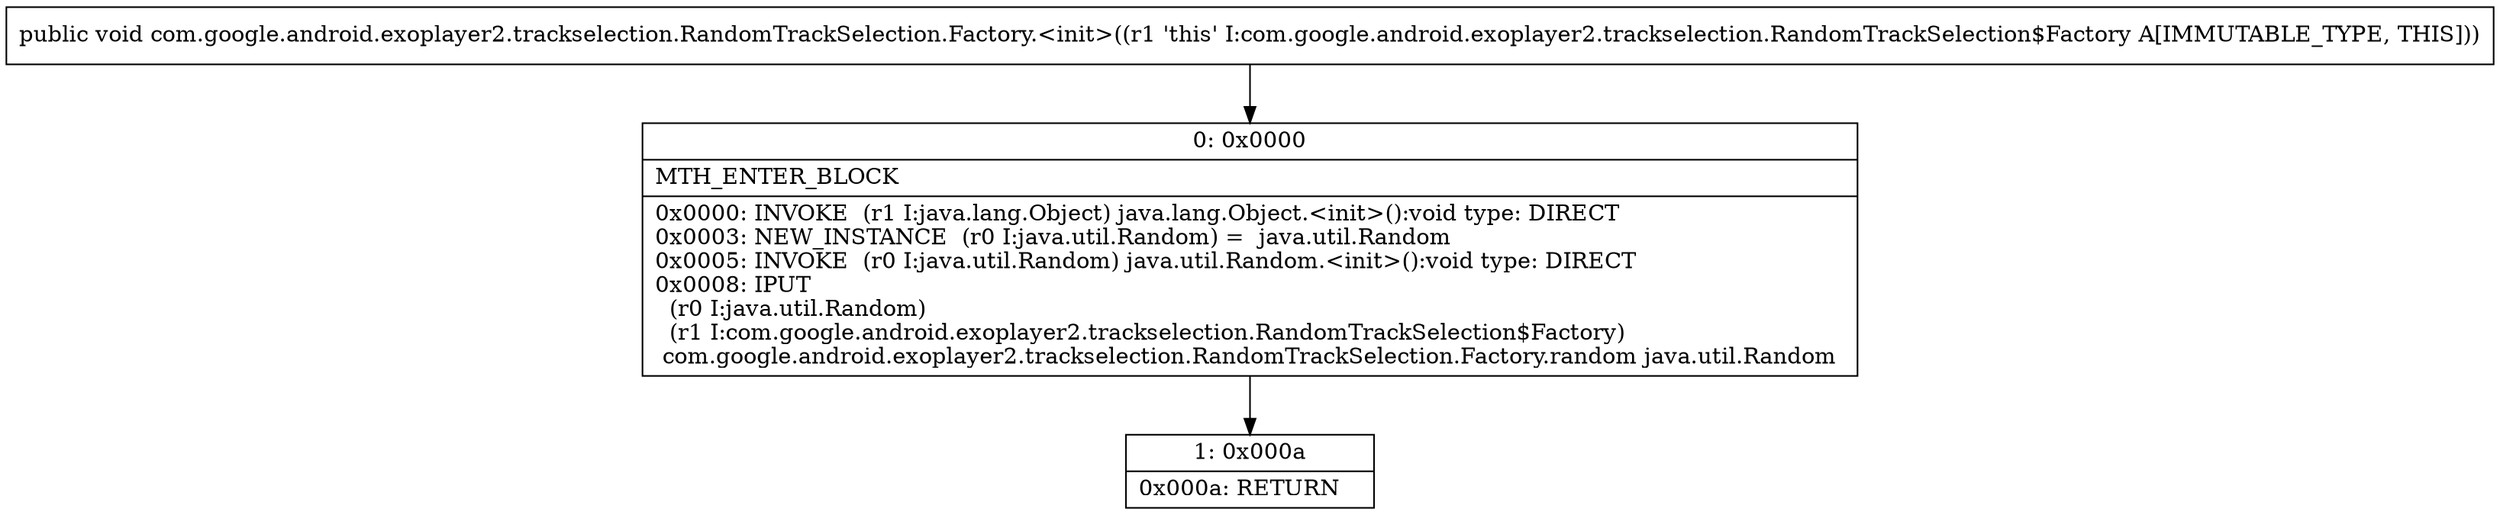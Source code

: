 digraph "CFG forcom.google.android.exoplayer2.trackselection.RandomTrackSelection.Factory.\<init\>()V" {
Node_0 [shape=record,label="{0\:\ 0x0000|MTH_ENTER_BLOCK\l|0x0000: INVOKE  (r1 I:java.lang.Object) java.lang.Object.\<init\>():void type: DIRECT \l0x0003: NEW_INSTANCE  (r0 I:java.util.Random) =  java.util.Random \l0x0005: INVOKE  (r0 I:java.util.Random) java.util.Random.\<init\>():void type: DIRECT \l0x0008: IPUT  \l  (r0 I:java.util.Random)\l  (r1 I:com.google.android.exoplayer2.trackselection.RandomTrackSelection$Factory)\l com.google.android.exoplayer2.trackselection.RandomTrackSelection.Factory.random java.util.Random \l}"];
Node_1 [shape=record,label="{1\:\ 0x000a|0x000a: RETURN   \l}"];
MethodNode[shape=record,label="{public void com.google.android.exoplayer2.trackselection.RandomTrackSelection.Factory.\<init\>((r1 'this' I:com.google.android.exoplayer2.trackselection.RandomTrackSelection$Factory A[IMMUTABLE_TYPE, THIS])) }"];
MethodNode -> Node_0;
Node_0 -> Node_1;
}

